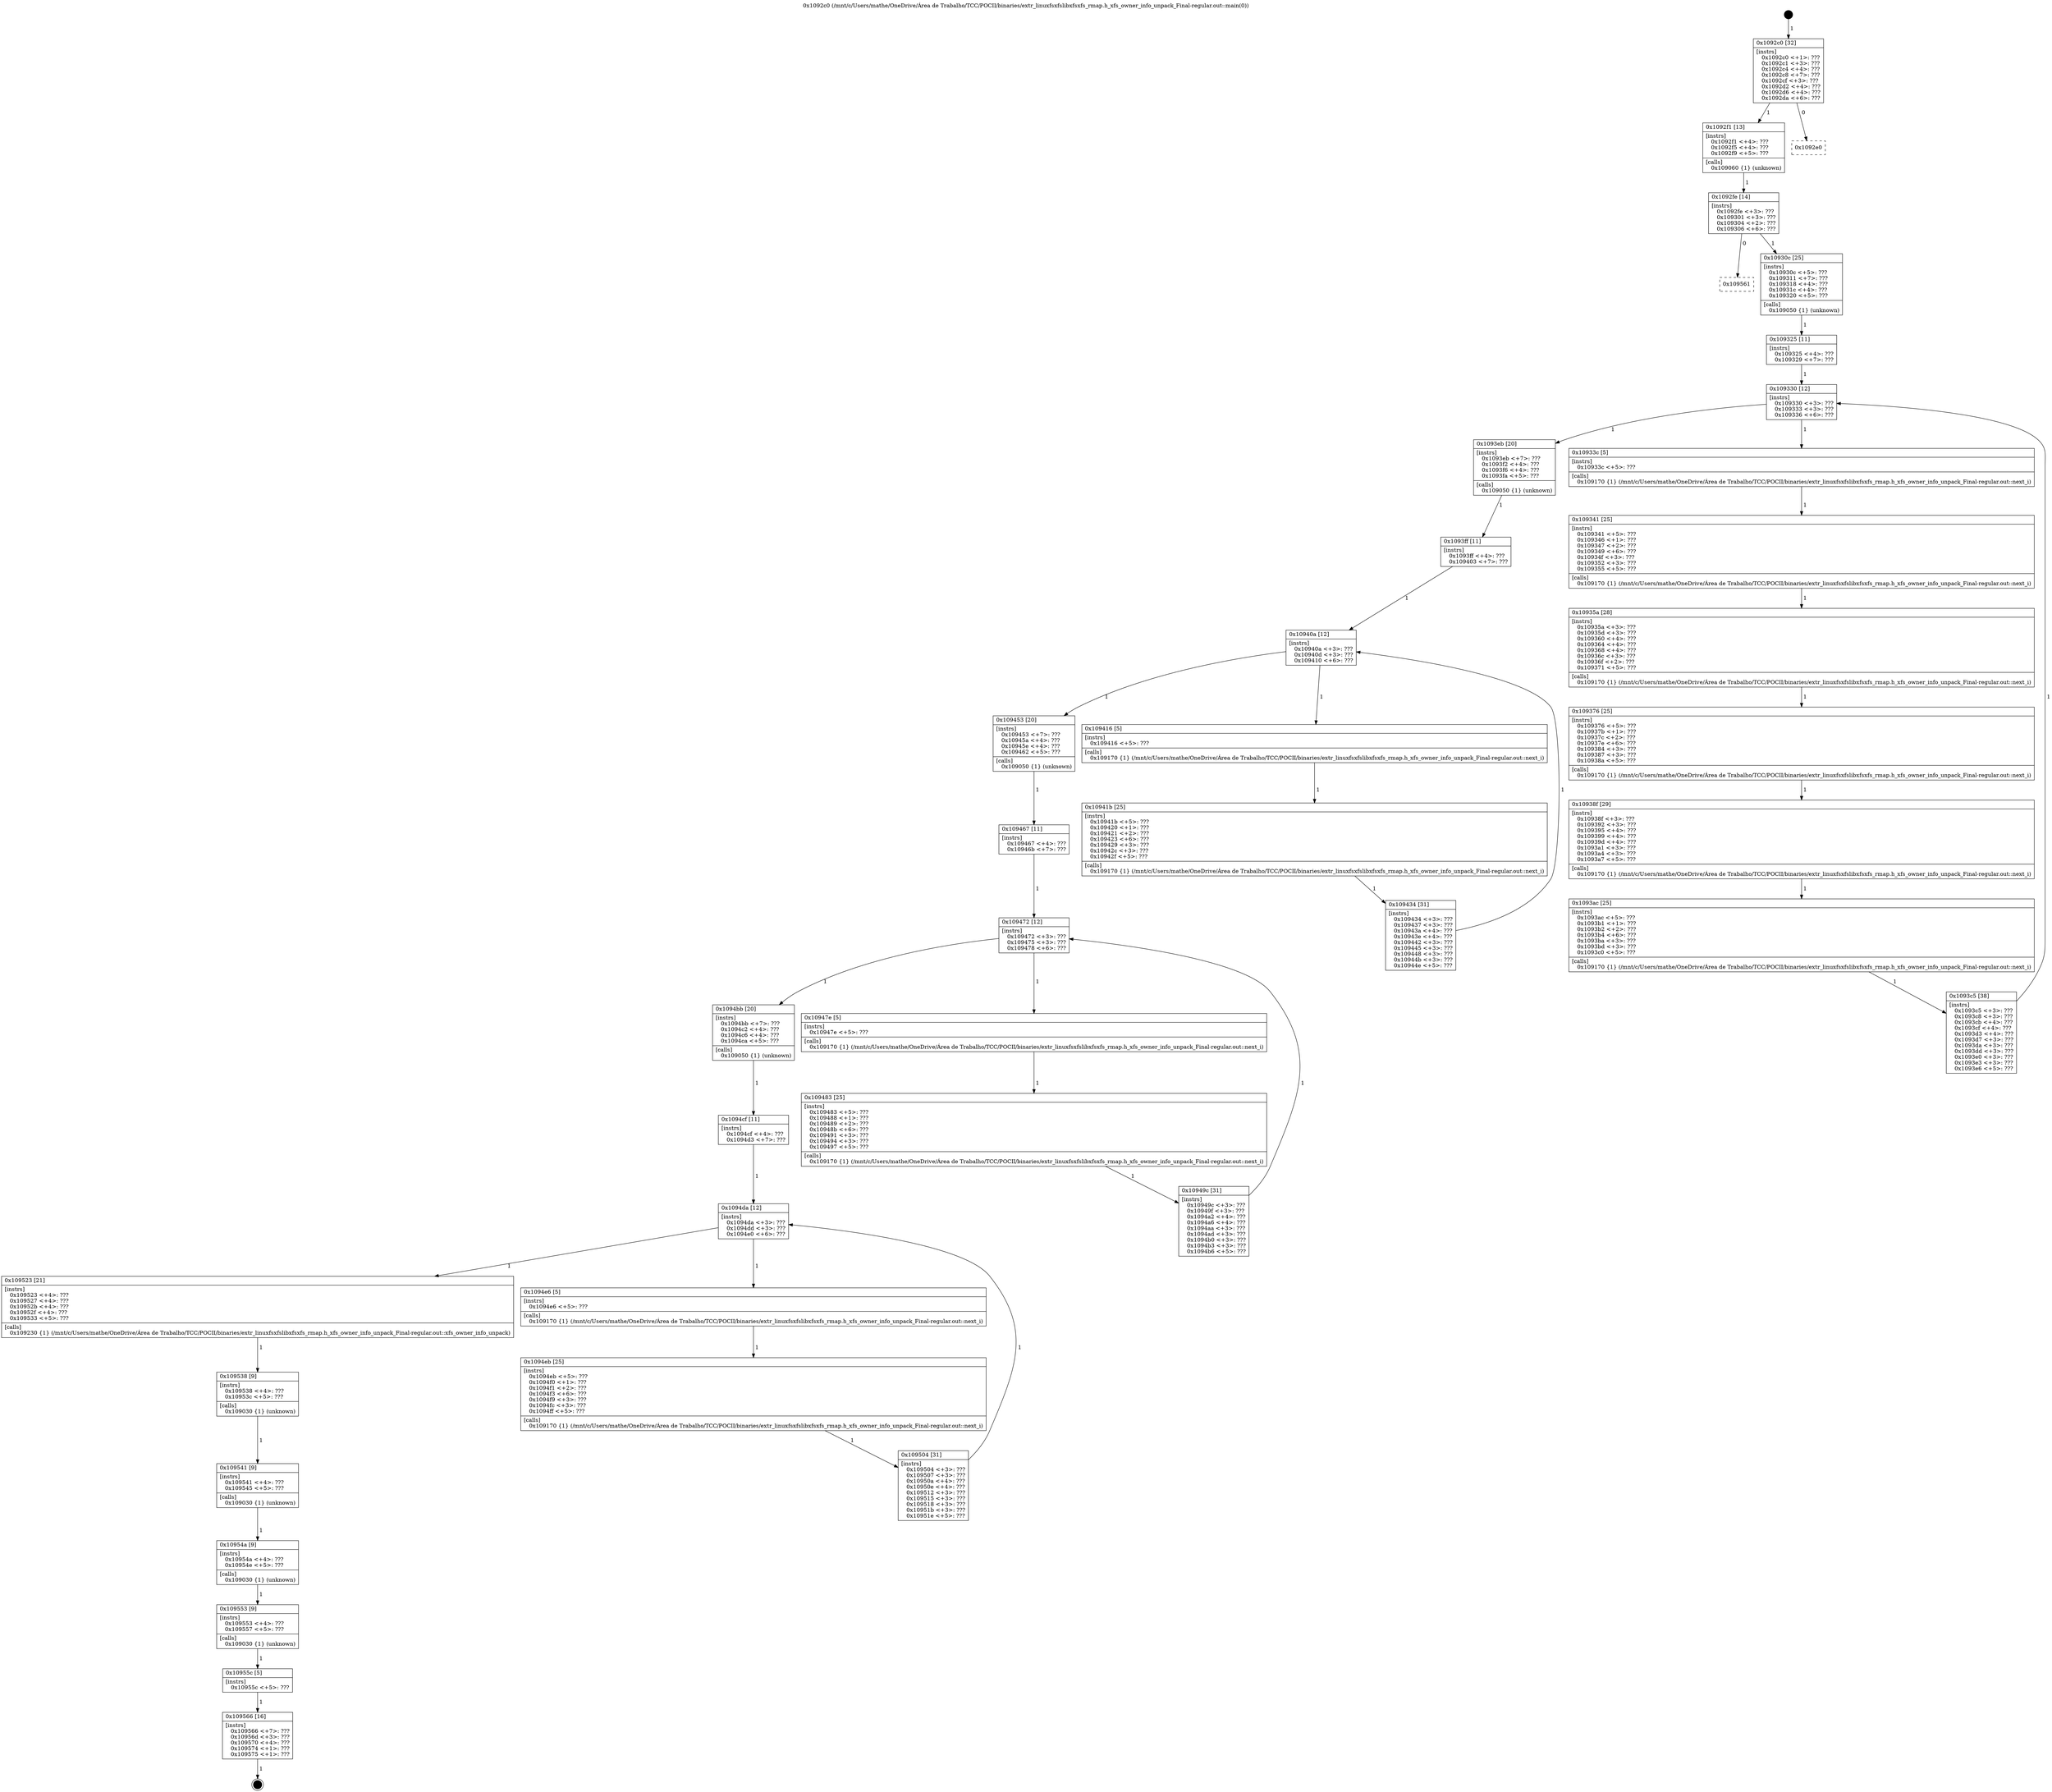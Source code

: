 digraph "0x1092c0" {
  label = "0x1092c0 (/mnt/c/Users/mathe/OneDrive/Área de Trabalho/TCC/POCII/binaries/extr_linuxfsxfslibxfsxfs_rmap.h_xfs_owner_info_unpack_Final-regular.out::main(0))"
  labelloc = "t"
  node[shape=record]

  Entry [label="",width=0.3,height=0.3,shape=circle,fillcolor=black,style=filled]
  "0x1092c0" [label="{
     0x1092c0 [32]\l
     | [instrs]\l
     &nbsp;&nbsp;0x1092c0 \<+1\>: ???\l
     &nbsp;&nbsp;0x1092c1 \<+3\>: ???\l
     &nbsp;&nbsp;0x1092c4 \<+4\>: ???\l
     &nbsp;&nbsp;0x1092c8 \<+7\>: ???\l
     &nbsp;&nbsp;0x1092cf \<+3\>: ???\l
     &nbsp;&nbsp;0x1092d2 \<+4\>: ???\l
     &nbsp;&nbsp;0x1092d6 \<+4\>: ???\l
     &nbsp;&nbsp;0x1092da \<+6\>: ???\l
  }"]
  "0x1092f1" [label="{
     0x1092f1 [13]\l
     | [instrs]\l
     &nbsp;&nbsp;0x1092f1 \<+4\>: ???\l
     &nbsp;&nbsp;0x1092f5 \<+4\>: ???\l
     &nbsp;&nbsp;0x1092f9 \<+5\>: ???\l
     | [calls]\l
     &nbsp;&nbsp;0x109060 \{1\} (unknown)\l
  }"]
  "0x1092e0" [label="{
     0x1092e0\l
  }", style=dashed]
  "0x1092fe" [label="{
     0x1092fe [14]\l
     | [instrs]\l
     &nbsp;&nbsp;0x1092fe \<+3\>: ???\l
     &nbsp;&nbsp;0x109301 \<+3\>: ???\l
     &nbsp;&nbsp;0x109304 \<+2\>: ???\l
     &nbsp;&nbsp;0x109306 \<+6\>: ???\l
  }"]
  "0x109561" [label="{
     0x109561\l
  }", style=dashed]
  "0x10930c" [label="{
     0x10930c [25]\l
     | [instrs]\l
     &nbsp;&nbsp;0x10930c \<+5\>: ???\l
     &nbsp;&nbsp;0x109311 \<+7\>: ???\l
     &nbsp;&nbsp;0x109318 \<+4\>: ???\l
     &nbsp;&nbsp;0x10931c \<+4\>: ???\l
     &nbsp;&nbsp;0x109320 \<+5\>: ???\l
     | [calls]\l
     &nbsp;&nbsp;0x109050 \{1\} (unknown)\l
  }"]
  Exit [label="",width=0.3,height=0.3,shape=circle,fillcolor=black,style=filled,peripheries=2]
  "0x109330" [label="{
     0x109330 [12]\l
     | [instrs]\l
     &nbsp;&nbsp;0x109330 \<+3\>: ???\l
     &nbsp;&nbsp;0x109333 \<+3\>: ???\l
     &nbsp;&nbsp;0x109336 \<+6\>: ???\l
  }"]
  "0x1093eb" [label="{
     0x1093eb [20]\l
     | [instrs]\l
     &nbsp;&nbsp;0x1093eb \<+7\>: ???\l
     &nbsp;&nbsp;0x1093f2 \<+4\>: ???\l
     &nbsp;&nbsp;0x1093f6 \<+4\>: ???\l
     &nbsp;&nbsp;0x1093fa \<+5\>: ???\l
     | [calls]\l
     &nbsp;&nbsp;0x109050 \{1\} (unknown)\l
  }"]
  "0x10933c" [label="{
     0x10933c [5]\l
     | [instrs]\l
     &nbsp;&nbsp;0x10933c \<+5\>: ???\l
     | [calls]\l
     &nbsp;&nbsp;0x109170 \{1\} (/mnt/c/Users/mathe/OneDrive/Área de Trabalho/TCC/POCII/binaries/extr_linuxfsxfslibxfsxfs_rmap.h_xfs_owner_info_unpack_Final-regular.out::next_i)\l
  }"]
  "0x109341" [label="{
     0x109341 [25]\l
     | [instrs]\l
     &nbsp;&nbsp;0x109341 \<+5\>: ???\l
     &nbsp;&nbsp;0x109346 \<+1\>: ???\l
     &nbsp;&nbsp;0x109347 \<+2\>: ???\l
     &nbsp;&nbsp;0x109349 \<+6\>: ???\l
     &nbsp;&nbsp;0x10934f \<+3\>: ???\l
     &nbsp;&nbsp;0x109352 \<+3\>: ???\l
     &nbsp;&nbsp;0x109355 \<+5\>: ???\l
     | [calls]\l
     &nbsp;&nbsp;0x109170 \{1\} (/mnt/c/Users/mathe/OneDrive/Área de Trabalho/TCC/POCII/binaries/extr_linuxfsxfslibxfsxfs_rmap.h_xfs_owner_info_unpack_Final-regular.out::next_i)\l
  }"]
  "0x10935a" [label="{
     0x10935a [28]\l
     | [instrs]\l
     &nbsp;&nbsp;0x10935a \<+3\>: ???\l
     &nbsp;&nbsp;0x10935d \<+3\>: ???\l
     &nbsp;&nbsp;0x109360 \<+4\>: ???\l
     &nbsp;&nbsp;0x109364 \<+4\>: ???\l
     &nbsp;&nbsp;0x109368 \<+4\>: ???\l
     &nbsp;&nbsp;0x10936c \<+3\>: ???\l
     &nbsp;&nbsp;0x10936f \<+2\>: ???\l
     &nbsp;&nbsp;0x109371 \<+5\>: ???\l
     | [calls]\l
     &nbsp;&nbsp;0x109170 \{1\} (/mnt/c/Users/mathe/OneDrive/Área de Trabalho/TCC/POCII/binaries/extr_linuxfsxfslibxfsxfs_rmap.h_xfs_owner_info_unpack_Final-regular.out::next_i)\l
  }"]
  "0x109376" [label="{
     0x109376 [25]\l
     | [instrs]\l
     &nbsp;&nbsp;0x109376 \<+5\>: ???\l
     &nbsp;&nbsp;0x10937b \<+1\>: ???\l
     &nbsp;&nbsp;0x10937c \<+2\>: ???\l
     &nbsp;&nbsp;0x10937e \<+6\>: ???\l
     &nbsp;&nbsp;0x109384 \<+3\>: ???\l
     &nbsp;&nbsp;0x109387 \<+3\>: ???\l
     &nbsp;&nbsp;0x10938a \<+5\>: ???\l
     | [calls]\l
     &nbsp;&nbsp;0x109170 \{1\} (/mnt/c/Users/mathe/OneDrive/Área de Trabalho/TCC/POCII/binaries/extr_linuxfsxfslibxfsxfs_rmap.h_xfs_owner_info_unpack_Final-regular.out::next_i)\l
  }"]
  "0x10938f" [label="{
     0x10938f [29]\l
     | [instrs]\l
     &nbsp;&nbsp;0x10938f \<+3\>: ???\l
     &nbsp;&nbsp;0x109392 \<+3\>: ???\l
     &nbsp;&nbsp;0x109395 \<+4\>: ???\l
     &nbsp;&nbsp;0x109399 \<+4\>: ???\l
     &nbsp;&nbsp;0x10939d \<+4\>: ???\l
     &nbsp;&nbsp;0x1093a1 \<+3\>: ???\l
     &nbsp;&nbsp;0x1093a4 \<+3\>: ???\l
     &nbsp;&nbsp;0x1093a7 \<+5\>: ???\l
     | [calls]\l
     &nbsp;&nbsp;0x109170 \{1\} (/mnt/c/Users/mathe/OneDrive/Área de Trabalho/TCC/POCII/binaries/extr_linuxfsxfslibxfsxfs_rmap.h_xfs_owner_info_unpack_Final-regular.out::next_i)\l
  }"]
  "0x1093ac" [label="{
     0x1093ac [25]\l
     | [instrs]\l
     &nbsp;&nbsp;0x1093ac \<+5\>: ???\l
     &nbsp;&nbsp;0x1093b1 \<+1\>: ???\l
     &nbsp;&nbsp;0x1093b2 \<+2\>: ???\l
     &nbsp;&nbsp;0x1093b4 \<+6\>: ???\l
     &nbsp;&nbsp;0x1093ba \<+3\>: ???\l
     &nbsp;&nbsp;0x1093bd \<+3\>: ???\l
     &nbsp;&nbsp;0x1093c0 \<+5\>: ???\l
     | [calls]\l
     &nbsp;&nbsp;0x109170 \{1\} (/mnt/c/Users/mathe/OneDrive/Área de Trabalho/TCC/POCII/binaries/extr_linuxfsxfslibxfsxfs_rmap.h_xfs_owner_info_unpack_Final-regular.out::next_i)\l
  }"]
  "0x1093c5" [label="{
     0x1093c5 [38]\l
     | [instrs]\l
     &nbsp;&nbsp;0x1093c5 \<+3\>: ???\l
     &nbsp;&nbsp;0x1093c8 \<+3\>: ???\l
     &nbsp;&nbsp;0x1093cb \<+4\>: ???\l
     &nbsp;&nbsp;0x1093cf \<+4\>: ???\l
     &nbsp;&nbsp;0x1093d3 \<+4\>: ???\l
     &nbsp;&nbsp;0x1093d7 \<+3\>: ???\l
     &nbsp;&nbsp;0x1093da \<+3\>: ???\l
     &nbsp;&nbsp;0x1093dd \<+3\>: ???\l
     &nbsp;&nbsp;0x1093e0 \<+3\>: ???\l
     &nbsp;&nbsp;0x1093e3 \<+3\>: ???\l
     &nbsp;&nbsp;0x1093e6 \<+5\>: ???\l
  }"]
  "0x109325" [label="{
     0x109325 [11]\l
     | [instrs]\l
     &nbsp;&nbsp;0x109325 \<+4\>: ???\l
     &nbsp;&nbsp;0x109329 \<+7\>: ???\l
  }"]
  "0x10940a" [label="{
     0x10940a [12]\l
     | [instrs]\l
     &nbsp;&nbsp;0x10940a \<+3\>: ???\l
     &nbsp;&nbsp;0x10940d \<+3\>: ???\l
     &nbsp;&nbsp;0x109410 \<+6\>: ???\l
  }"]
  "0x109453" [label="{
     0x109453 [20]\l
     | [instrs]\l
     &nbsp;&nbsp;0x109453 \<+7\>: ???\l
     &nbsp;&nbsp;0x10945a \<+4\>: ???\l
     &nbsp;&nbsp;0x10945e \<+4\>: ???\l
     &nbsp;&nbsp;0x109462 \<+5\>: ???\l
     | [calls]\l
     &nbsp;&nbsp;0x109050 \{1\} (unknown)\l
  }"]
  "0x109416" [label="{
     0x109416 [5]\l
     | [instrs]\l
     &nbsp;&nbsp;0x109416 \<+5\>: ???\l
     | [calls]\l
     &nbsp;&nbsp;0x109170 \{1\} (/mnt/c/Users/mathe/OneDrive/Área de Trabalho/TCC/POCII/binaries/extr_linuxfsxfslibxfsxfs_rmap.h_xfs_owner_info_unpack_Final-regular.out::next_i)\l
  }"]
  "0x10941b" [label="{
     0x10941b [25]\l
     | [instrs]\l
     &nbsp;&nbsp;0x10941b \<+5\>: ???\l
     &nbsp;&nbsp;0x109420 \<+1\>: ???\l
     &nbsp;&nbsp;0x109421 \<+2\>: ???\l
     &nbsp;&nbsp;0x109423 \<+6\>: ???\l
     &nbsp;&nbsp;0x109429 \<+3\>: ???\l
     &nbsp;&nbsp;0x10942c \<+3\>: ???\l
     &nbsp;&nbsp;0x10942f \<+5\>: ???\l
     | [calls]\l
     &nbsp;&nbsp;0x109170 \{1\} (/mnt/c/Users/mathe/OneDrive/Área de Trabalho/TCC/POCII/binaries/extr_linuxfsxfslibxfsxfs_rmap.h_xfs_owner_info_unpack_Final-regular.out::next_i)\l
  }"]
  "0x109434" [label="{
     0x109434 [31]\l
     | [instrs]\l
     &nbsp;&nbsp;0x109434 \<+3\>: ???\l
     &nbsp;&nbsp;0x109437 \<+3\>: ???\l
     &nbsp;&nbsp;0x10943a \<+4\>: ???\l
     &nbsp;&nbsp;0x10943e \<+4\>: ???\l
     &nbsp;&nbsp;0x109442 \<+3\>: ???\l
     &nbsp;&nbsp;0x109445 \<+3\>: ???\l
     &nbsp;&nbsp;0x109448 \<+3\>: ???\l
     &nbsp;&nbsp;0x10944b \<+3\>: ???\l
     &nbsp;&nbsp;0x10944e \<+5\>: ???\l
  }"]
  "0x1093ff" [label="{
     0x1093ff [11]\l
     | [instrs]\l
     &nbsp;&nbsp;0x1093ff \<+4\>: ???\l
     &nbsp;&nbsp;0x109403 \<+7\>: ???\l
  }"]
  "0x109472" [label="{
     0x109472 [12]\l
     | [instrs]\l
     &nbsp;&nbsp;0x109472 \<+3\>: ???\l
     &nbsp;&nbsp;0x109475 \<+3\>: ???\l
     &nbsp;&nbsp;0x109478 \<+6\>: ???\l
  }"]
  "0x1094bb" [label="{
     0x1094bb [20]\l
     | [instrs]\l
     &nbsp;&nbsp;0x1094bb \<+7\>: ???\l
     &nbsp;&nbsp;0x1094c2 \<+4\>: ???\l
     &nbsp;&nbsp;0x1094c6 \<+4\>: ???\l
     &nbsp;&nbsp;0x1094ca \<+5\>: ???\l
     | [calls]\l
     &nbsp;&nbsp;0x109050 \{1\} (unknown)\l
  }"]
  "0x10947e" [label="{
     0x10947e [5]\l
     | [instrs]\l
     &nbsp;&nbsp;0x10947e \<+5\>: ???\l
     | [calls]\l
     &nbsp;&nbsp;0x109170 \{1\} (/mnt/c/Users/mathe/OneDrive/Área de Trabalho/TCC/POCII/binaries/extr_linuxfsxfslibxfsxfs_rmap.h_xfs_owner_info_unpack_Final-regular.out::next_i)\l
  }"]
  "0x109483" [label="{
     0x109483 [25]\l
     | [instrs]\l
     &nbsp;&nbsp;0x109483 \<+5\>: ???\l
     &nbsp;&nbsp;0x109488 \<+1\>: ???\l
     &nbsp;&nbsp;0x109489 \<+2\>: ???\l
     &nbsp;&nbsp;0x10948b \<+6\>: ???\l
     &nbsp;&nbsp;0x109491 \<+3\>: ???\l
     &nbsp;&nbsp;0x109494 \<+3\>: ???\l
     &nbsp;&nbsp;0x109497 \<+5\>: ???\l
     | [calls]\l
     &nbsp;&nbsp;0x109170 \{1\} (/mnt/c/Users/mathe/OneDrive/Área de Trabalho/TCC/POCII/binaries/extr_linuxfsxfslibxfsxfs_rmap.h_xfs_owner_info_unpack_Final-regular.out::next_i)\l
  }"]
  "0x10949c" [label="{
     0x10949c [31]\l
     | [instrs]\l
     &nbsp;&nbsp;0x10949c \<+3\>: ???\l
     &nbsp;&nbsp;0x10949f \<+3\>: ???\l
     &nbsp;&nbsp;0x1094a2 \<+4\>: ???\l
     &nbsp;&nbsp;0x1094a6 \<+4\>: ???\l
     &nbsp;&nbsp;0x1094aa \<+3\>: ???\l
     &nbsp;&nbsp;0x1094ad \<+3\>: ???\l
     &nbsp;&nbsp;0x1094b0 \<+3\>: ???\l
     &nbsp;&nbsp;0x1094b3 \<+3\>: ???\l
     &nbsp;&nbsp;0x1094b6 \<+5\>: ???\l
  }"]
  "0x109467" [label="{
     0x109467 [11]\l
     | [instrs]\l
     &nbsp;&nbsp;0x109467 \<+4\>: ???\l
     &nbsp;&nbsp;0x10946b \<+7\>: ???\l
  }"]
  "0x1094da" [label="{
     0x1094da [12]\l
     | [instrs]\l
     &nbsp;&nbsp;0x1094da \<+3\>: ???\l
     &nbsp;&nbsp;0x1094dd \<+3\>: ???\l
     &nbsp;&nbsp;0x1094e0 \<+6\>: ???\l
  }"]
  "0x109523" [label="{
     0x109523 [21]\l
     | [instrs]\l
     &nbsp;&nbsp;0x109523 \<+4\>: ???\l
     &nbsp;&nbsp;0x109527 \<+4\>: ???\l
     &nbsp;&nbsp;0x10952b \<+4\>: ???\l
     &nbsp;&nbsp;0x10952f \<+4\>: ???\l
     &nbsp;&nbsp;0x109533 \<+5\>: ???\l
     | [calls]\l
     &nbsp;&nbsp;0x109230 \{1\} (/mnt/c/Users/mathe/OneDrive/Área de Trabalho/TCC/POCII/binaries/extr_linuxfsxfslibxfsxfs_rmap.h_xfs_owner_info_unpack_Final-regular.out::xfs_owner_info_unpack)\l
  }"]
  "0x1094e6" [label="{
     0x1094e6 [5]\l
     | [instrs]\l
     &nbsp;&nbsp;0x1094e6 \<+5\>: ???\l
     | [calls]\l
     &nbsp;&nbsp;0x109170 \{1\} (/mnt/c/Users/mathe/OneDrive/Área de Trabalho/TCC/POCII/binaries/extr_linuxfsxfslibxfsxfs_rmap.h_xfs_owner_info_unpack_Final-regular.out::next_i)\l
  }"]
  "0x1094eb" [label="{
     0x1094eb [25]\l
     | [instrs]\l
     &nbsp;&nbsp;0x1094eb \<+5\>: ???\l
     &nbsp;&nbsp;0x1094f0 \<+1\>: ???\l
     &nbsp;&nbsp;0x1094f1 \<+2\>: ???\l
     &nbsp;&nbsp;0x1094f3 \<+6\>: ???\l
     &nbsp;&nbsp;0x1094f9 \<+3\>: ???\l
     &nbsp;&nbsp;0x1094fc \<+3\>: ???\l
     &nbsp;&nbsp;0x1094ff \<+5\>: ???\l
     | [calls]\l
     &nbsp;&nbsp;0x109170 \{1\} (/mnt/c/Users/mathe/OneDrive/Área de Trabalho/TCC/POCII/binaries/extr_linuxfsxfslibxfsxfs_rmap.h_xfs_owner_info_unpack_Final-regular.out::next_i)\l
  }"]
  "0x109504" [label="{
     0x109504 [31]\l
     | [instrs]\l
     &nbsp;&nbsp;0x109504 \<+3\>: ???\l
     &nbsp;&nbsp;0x109507 \<+3\>: ???\l
     &nbsp;&nbsp;0x10950a \<+4\>: ???\l
     &nbsp;&nbsp;0x10950e \<+4\>: ???\l
     &nbsp;&nbsp;0x109512 \<+3\>: ???\l
     &nbsp;&nbsp;0x109515 \<+3\>: ???\l
     &nbsp;&nbsp;0x109518 \<+3\>: ???\l
     &nbsp;&nbsp;0x10951b \<+3\>: ???\l
     &nbsp;&nbsp;0x10951e \<+5\>: ???\l
  }"]
  "0x1094cf" [label="{
     0x1094cf [11]\l
     | [instrs]\l
     &nbsp;&nbsp;0x1094cf \<+4\>: ???\l
     &nbsp;&nbsp;0x1094d3 \<+7\>: ???\l
  }"]
  "0x109538" [label="{
     0x109538 [9]\l
     | [instrs]\l
     &nbsp;&nbsp;0x109538 \<+4\>: ???\l
     &nbsp;&nbsp;0x10953c \<+5\>: ???\l
     | [calls]\l
     &nbsp;&nbsp;0x109030 \{1\} (unknown)\l
  }"]
  "0x109541" [label="{
     0x109541 [9]\l
     | [instrs]\l
     &nbsp;&nbsp;0x109541 \<+4\>: ???\l
     &nbsp;&nbsp;0x109545 \<+5\>: ???\l
     | [calls]\l
     &nbsp;&nbsp;0x109030 \{1\} (unknown)\l
  }"]
  "0x10954a" [label="{
     0x10954a [9]\l
     | [instrs]\l
     &nbsp;&nbsp;0x10954a \<+4\>: ???\l
     &nbsp;&nbsp;0x10954e \<+5\>: ???\l
     | [calls]\l
     &nbsp;&nbsp;0x109030 \{1\} (unknown)\l
  }"]
  "0x109553" [label="{
     0x109553 [9]\l
     | [instrs]\l
     &nbsp;&nbsp;0x109553 \<+4\>: ???\l
     &nbsp;&nbsp;0x109557 \<+5\>: ???\l
     | [calls]\l
     &nbsp;&nbsp;0x109030 \{1\} (unknown)\l
  }"]
  "0x10955c" [label="{
     0x10955c [5]\l
     | [instrs]\l
     &nbsp;&nbsp;0x10955c \<+5\>: ???\l
  }"]
  "0x109566" [label="{
     0x109566 [16]\l
     | [instrs]\l
     &nbsp;&nbsp;0x109566 \<+7\>: ???\l
     &nbsp;&nbsp;0x10956d \<+3\>: ???\l
     &nbsp;&nbsp;0x109570 \<+4\>: ???\l
     &nbsp;&nbsp;0x109574 \<+1\>: ???\l
     &nbsp;&nbsp;0x109575 \<+1\>: ???\l
  }"]
  Entry -> "0x1092c0" [label=" 1"]
  "0x1092c0" -> "0x1092f1" [label=" 1"]
  "0x1092c0" -> "0x1092e0" [label=" 0"]
  "0x1092f1" -> "0x1092fe" [label=" 1"]
  "0x1092fe" -> "0x109561" [label=" 0"]
  "0x1092fe" -> "0x10930c" [label=" 1"]
  "0x109566" -> Exit [label=" 1"]
  "0x10930c" -> "0x109325" [label=" 1"]
  "0x109330" -> "0x1093eb" [label=" 1"]
  "0x109330" -> "0x10933c" [label=" 1"]
  "0x10933c" -> "0x109341" [label=" 1"]
  "0x109341" -> "0x10935a" [label=" 1"]
  "0x10935a" -> "0x109376" [label=" 1"]
  "0x109376" -> "0x10938f" [label=" 1"]
  "0x10938f" -> "0x1093ac" [label=" 1"]
  "0x1093ac" -> "0x1093c5" [label=" 1"]
  "0x109325" -> "0x109330" [label=" 1"]
  "0x1093c5" -> "0x109330" [label=" 1"]
  "0x1093eb" -> "0x1093ff" [label=" 1"]
  "0x10940a" -> "0x109453" [label=" 1"]
  "0x10940a" -> "0x109416" [label=" 1"]
  "0x109416" -> "0x10941b" [label=" 1"]
  "0x10941b" -> "0x109434" [label=" 1"]
  "0x1093ff" -> "0x10940a" [label=" 1"]
  "0x109434" -> "0x10940a" [label=" 1"]
  "0x109453" -> "0x109467" [label=" 1"]
  "0x109472" -> "0x1094bb" [label=" 1"]
  "0x109472" -> "0x10947e" [label=" 1"]
  "0x10947e" -> "0x109483" [label=" 1"]
  "0x109483" -> "0x10949c" [label=" 1"]
  "0x109467" -> "0x109472" [label=" 1"]
  "0x10949c" -> "0x109472" [label=" 1"]
  "0x1094bb" -> "0x1094cf" [label=" 1"]
  "0x1094da" -> "0x109523" [label=" 1"]
  "0x1094da" -> "0x1094e6" [label=" 1"]
  "0x1094e6" -> "0x1094eb" [label=" 1"]
  "0x1094eb" -> "0x109504" [label=" 1"]
  "0x1094cf" -> "0x1094da" [label=" 1"]
  "0x109504" -> "0x1094da" [label=" 1"]
  "0x109523" -> "0x109538" [label=" 1"]
  "0x109538" -> "0x109541" [label=" 1"]
  "0x109541" -> "0x10954a" [label=" 1"]
  "0x10954a" -> "0x109553" [label=" 1"]
  "0x109553" -> "0x10955c" [label=" 1"]
  "0x10955c" -> "0x109566" [label=" 1"]
}
